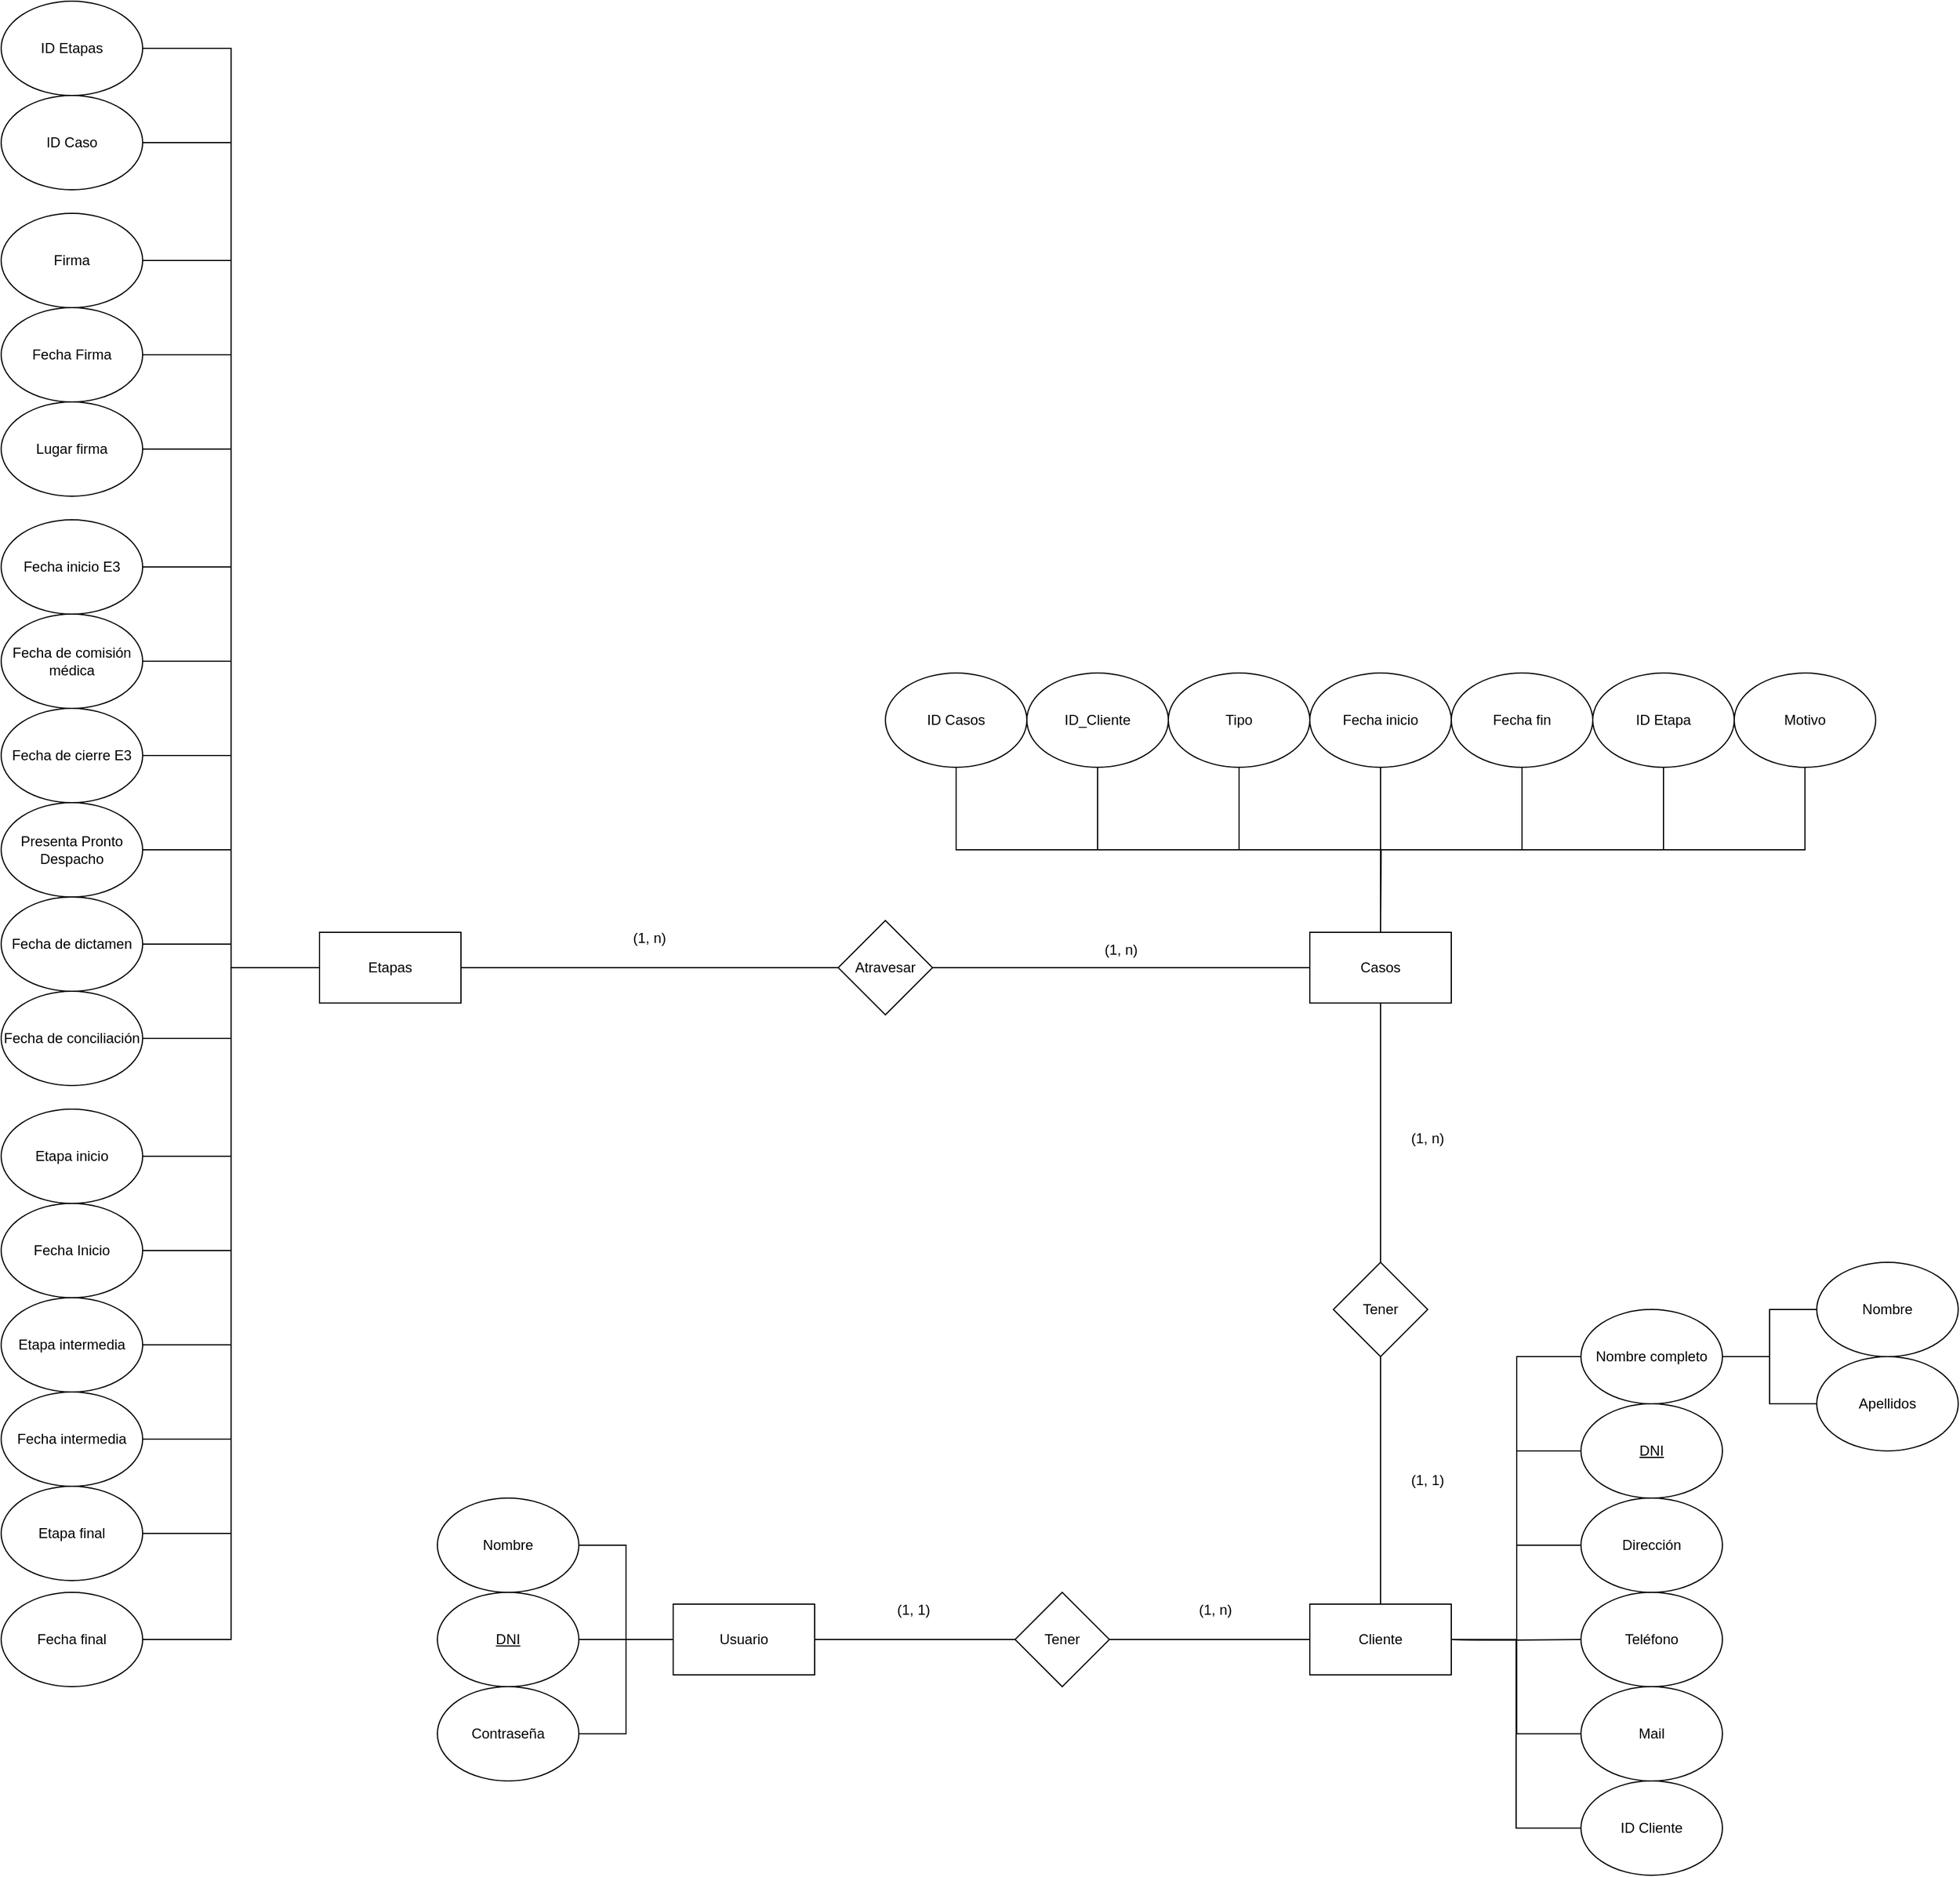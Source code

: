 <mxfile version="18.0.2"><diagram id="WQm3iHNblCTHxXPdA6MW" name="Page-1"><mxGraphModel dx="2422" dy="3478" grid="1" gridSize="10" guides="1" tooltips="1" connect="1" arrows="1" fold="1" page="1" pageScale="1" pageWidth="827" pageHeight="1169" math="0" shadow="0"><root><mxCell id="0"/><mxCell id="1" parent="0"/><mxCell id="YgEDOjBLeoyRc4PZfaWA-1" value="Usuario" style="rounded=0;whiteSpace=wrap;html=1;" parent="1" vertex="1"><mxGeometry x="240" y="150" width="120" height="60" as="geometry"/></mxCell><mxCell id="YgEDOjBLeoyRc4PZfaWA-10" style="edgeStyle=orthogonalEdgeStyle;rounded=0;orthogonalLoop=1;jettySize=auto;html=1;exitX=1;exitY=0.5;exitDx=0;exitDy=0;entryX=0;entryY=0.5;entryDx=0;entryDy=0;endArrow=none;endFill=0;" parent="1" source="YgEDOjBLeoyRc4PZfaWA-2" target="YgEDOjBLeoyRc4PZfaWA-1" edge="1"><mxGeometry relative="1" as="geometry"/></mxCell><mxCell id="YgEDOjBLeoyRc4PZfaWA-2" value="Contraseña" style="ellipse;whiteSpace=wrap;html=1;" parent="1" vertex="1"><mxGeometry x="40" y="220" width="120" height="80" as="geometry"/></mxCell><mxCell id="YgEDOjBLeoyRc4PZfaWA-8" style="edgeStyle=orthogonalEdgeStyle;rounded=0;orthogonalLoop=1;jettySize=auto;html=1;exitX=1;exitY=0.5;exitDx=0;exitDy=0;entryX=0;entryY=0.5;entryDx=0;entryDy=0;endArrow=none;endFill=0;" parent="1" source="YgEDOjBLeoyRc4PZfaWA-3" target="YgEDOjBLeoyRc4PZfaWA-1" edge="1"><mxGeometry relative="1" as="geometry"/></mxCell><mxCell id="YgEDOjBLeoyRc4PZfaWA-3" value="Nombre" style="ellipse;whiteSpace=wrap;html=1;" parent="1" vertex="1"><mxGeometry x="40" y="60" width="120" height="80" as="geometry"/></mxCell><mxCell id="YgEDOjBLeoyRc4PZfaWA-9" style="edgeStyle=orthogonalEdgeStyle;rounded=0;orthogonalLoop=1;jettySize=auto;html=1;exitX=1;exitY=0.5;exitDx=0;exitDy=0;entryX=0;entryY=0.5;entryDx=0;entryDy=0;endArrow=none;endFill=0;" parent="1" source="YgEDOjBLeoyRc4PZfaWA-4" target="YgEDOjBLeoyRc4PZfaWA-1" edge="1"><mxGeometry relative="1" as="geometry"/></mxCell><mxCell id="YgEDOjBLeoyRc4PZfaWA-4" value="DNI" style="ellipse;whiteSpace=wrap;html=1;fontStyle=4" parent="1" vertex="1"><mxGeometry x="40" y="140" width="120" height="80" as="geometry"/></mxCell><mxCell id="YgEDOjBLeoyRc4PZfaWA-33" style="edgeStyle=orthogonalEdgeStyle;rounded=0;orthogonalLoop=1;jettySize=auto;html=1;exitX=1;exitY=0.5;exitDx=0;exitDy=0;entryX=0;entryY=0.5;entryDx=0;entryDy=0;endArrow=none;endFill=0;" parent="1" target="YgEDOjBLeoyRc4PZfaWA-23" edge="1"><mxGeometry relative="1" as="geometry"><mxPoint x="900" y="180" as="sourcePoint"/></mxGeometry></mxCell><mxCell id="YgEDOjBLeoyRc4PZfaWA-34" style="edgeStyle=orthogonalEdgeStyle;rounded=0;orthogonalLoop=1;jettySize=auto;html=1;exitX=1;exitY=0.5;exitDx=0;exitDy=0;entryX=0;entryY=0.5;entryDx=0;entryDy=0;endArrow=none;endFill=0;" parent="1" target="YgEDOjBLeoyRc4PZfaWA-14" edge="1"><mxGeometry relative="1" as="geometry"><mxPoint x="900" y="180" as="sourcePoint"/></mxGeometry></mxCell><mxCell id="YgEDOjBLeoyRc4PZfaWA-35" style="edgeStyle=orthogonalEdgeStyle;rounded=0;orthogonalLoop=1;jettySize=auto;html=1;exitX=1;exitY=0.5;exitDx=0;exitDy=0;entryX=0;entryY=0.5;entryDx=0;entryDy=0;endArrow=none;endFill=0;" parent="1" target="YgEDOjBLeoyRc4PZfaWA-16" edge="1"><mxGeometry relative="1" as="geometry"><mxPoint x="900" y="180" as="sourcePoint"/></mxGeometry></mxCell><mxCell id="YgEDOjBLeoyRc4PZfaWA-36" style="edgeStyle=orthogonalEdgeStyle;rounded=0;orthogonalLoop=1;jettySize=auto;html=1;exitX=1;exitY=0.5;exitDx=0;exitDy=0;entryX=0;entryY=0.5;entryDx=0;entryDy=0;endArrow=none;endFill=0;" parent="1" target="YgEDOjBLeoyRc4PZfaWA-15" edge="1"><mxGeometry relative="1" as="geometry"><mxPoint x="900" y="180" as="sourcePoint"/></mxGeometry></mxCell><mxCell id="YgEDOjBLeoyRc4PZfaWA-37" style="edgeStyle=orthogonalEdgeStyle;rounded=0;orthogonalLoop=1;jettySize=auto;html=1;exitX=1;exitY=0.5;exitDx=0;exitDy=0;entryX=0;entryY=0.5;entryDx=0;entryDy=0;endArrow=none;endFill=0;" parent="1" target="YgEDOjBLeoyRc4PZfaWA-24" edge="1"><mxGeometry relative="1" as="geometry"><mxPoint x="900" y="180" as="sourcePoint"/></mxGeometry></mxCell><mxCell id="eM5_wCdURjptAmJLyT1B-3" style="edgeStyle=orthogonalEdgeStyle;rounded=0;orthogonalLoop=1;jettySize=auto;html=1;exitX=0.5;exitY=0;exitDx=0;exitDy=0;entryX=0.5;entryY=1;entryDx=0;entryDy=0;endArrow=none;endFill=0;" edge="1" parent="1" source="YgEDOjBLeoyRc4PZfaWA-13" target="eM5_wCdURjptAmJLyT1B-2"><mxGeometry relative="1" as="geometry"/></mxCell><mxCell id="YgEDOjBLeoyRc4PZfaWA-13" value="Cliente" style="rounded=0;whiteSpace=wrap;html=1;" parent="1" vertex="1"><mxGeometry x="780" y="150" width="120" height="60" as="geometry"/></mxCell><mxCell id="YgEDOjBLeoyRc4PZfaWA-14" value="DNI" style="ellipse;whiteSpace=wrap;html=1;fontStyle=4" parent="1" vertex="1"><mxGeometry x="1010" y="-20" width="120" height="80" as="geometry"/></mxCell><mxCell id="YgEDOjBLeoyRc4PZfaWA-15" value="Teléfono" style="ellipse;whiteSpace=wrap;html=1;" parent="1" vertex="1"><mxGeometry x="1010" y="140" width="120" height="80" as="geometry"/></mxCell><mxCell id="YgEDOjBLeoyRc4PZfaWA-16" value="Dirección" style="ellipse;whiteSpace=wrap;html=1;" parent="1" vertex="1"><mxGeometry x="1010" y="60" width="120" height="80" as="geometry"/></mxCell><mxCell id="YgEDOjBLeoyRc4PZfaWA-25" style="edgeStyle=orthogonalEdgeStyle;rounded=0;orthogonalLoop=1;jettySize=auto;html=1;exitX=0;exitY=0.5;exitDx=0;exitDy=0;entryX=1;entryY=0.5;entryDx=0;entryDy=0;endArrow=none;endFill=0;" parent="1" source="YgEDOjBLeoyRc4PZfaWA-20" target="YgEDOjBLeoyRc4PZfaWA-1" edge="1"><mxGeometry relative="1" as="geometry"/></mxCell><mxCell id="YgEDOjBLeoyRc4PZfaWA-26" style="edgeStyle=orthogonalEdgeStyle;rounded=0;orthogonalLoop=1;jettySize=auto;html=1;exitX=1;exitY=0.5;exitDx=0;exitDy=0;entryX=0;entryY=0.5;entryDx=0;entryDy=0;endArrow=none;endFill=0;" parent="1" source="YgEDOjBLeoyRc4PZfaWA-20" target="YgEDOjBLeoyRc4PZfaWA-13" edge="1"><mxGeometry relative="1" as="geometry"/></mxCell><mxCell id="YgEDOjBLeoyRc4PZfaWA-20" value="Tener" style="rhombus;whiteSpace=wrap;html=1;" parent="1" vertex="1"><mxGeometry x="530" y="140" width="80" height="80" as="geometry"/></mxCell><mxCell id="YgEDOjBLeoyRc4PZfaWA-23" value="Nombre completo" style="ellipse;whiteSpace=wrap;html=1;" parent="1" vertex="1"><mxGeometry x="1010" y="-100" width="120" height="80" as="geometry"/></mxCell><mxCell id="YgEDOjBLeoyRc4PZfaWA-24" value="Mail" style="ellipse;whiteSpace=wrap;html=1;" parent="1" vertex="1"><mxGeometry x="1010" y="220" width="120" height="80" as="geometry"/></mxCell><mxCell id="YgEDOjBLeoyRc4PZfaWA-30" style="edgeStyle=orthogonalEdgeStyle;rounded=0;orthogonalLoop=1;jettySize=auto;html=1;exitX=0;exitY=0.5;exitDx=0;exitDy=0;endArrow=none;endFill=0;" parent="1" source="YgEDOjBLeoyRc4PZfaWA-27" target="YgEDOjBLeoyRc4PZfaWA-23" edge="1"><mxGeometry relative="1" as="geometry"/></mxCell><mxCell id="YgEDOjBLeoyRc4PZfaWA-27" value="Apellidos" style="ellipse;whiteSpace=wrap;html=1;" parent="1" vertex="1"><mxGeometry x="1210" y="-60" width="120" height="80" as="geometry"/></mxCell><mxCell id="YgEDOjBLeoyRc4PZfaWA-29" value="" style="edgeStyle=orthogonalEdgeStyle;rounded=0;orthogonalLoop=1;jettySize=auto;html=1;endArrow=none;endFill=0;" parent="1" source="YgEDOjBLeoyRc4PZfaWA-28" target="YgEDOjBLeoyRc4PZfaWA-23" edge="1"><mxGeometry relative="1" as="geometry"/></mxCell><mxCell id="YgEDOjBLeoyRc4PZfaWA-28" value="Nombre" style="ellipse;whiteSpace=wrap;html=1;" parent="1" vertex="1"><mxGeometry x="1210" y="-140" width="120" height="80" as="geometry"/></mxCell><mxCell id="YgEDOjBLeoyRc4PZfaWA-44" value="(1, n)" style="text;html=1;strokeColor=none;fillColor=none;align=center;verticalAlign=middle;whiteSpace=wrap;rounded=0;" parent="1" vertex="1"><mxGeometry x="670" y="140" width="60" height="30" as="geometry"/></mxCell><mxCell id="YgEDOjBLeoyRc4PZfaWA-45" value="(1, 1)" style="text;html=1;strokeColor=none;fillColor=none;align=center;verticalAlign=middle;whiteSpace=wrap;rounded=0;" parent="1" vertex="1"><mxGeometry x="413.5" y="140" width="60" height="30" as="geometry"/></mxCell><mxCell id="YgEDOjBLeoyRc4PZfaWA-76" style="edgeStyle=orthogonalEdgeStyle;rounded=0;orthogonalLoop=1;jettySize=auto;html=1;exitX=0;exitY=0.5;exitDx=0;exitDy=0;entryX=1;entryY=0.5;entryDx=0;entryDy=0;endArrow=none;endFill=0;" parent="1" source="YgEDOjBLeoyRc4PZfaWA-75" target="YgEDOjBLeoyRc4PZfaWA-13" edge="1"><mxGeometry relative="1" as="geometry"/></mxCell><mxCell id="YgEDOjBLeoyRc4PZfaWA-75" value="ID Cliente" style="ellipse;whiteSpace=wrap;html=1;" parent="1" vertex="1"><mxGeometry x="1010" y="300" width="120" height="80" as="geometry"/></mxCell><mxCell id="eM5_wCdURjptAmJLyT1B-4" style="edgeStyle=orthogonalEdgeStyle;rounded=0;orthogonalLoop=1;jettySize=auto;html=1;exitX=0.5;exitY=1;exitDx=0;exitDy=0;entryX=0.5;entryY=0;entryDx=0;entryDy=0;endArrow=none;endFill=0;" edge="1" parent="1" source="eM5_wCdURjptAmJLyT1B-1" target="eM5_wCdURjptAmJLyT1B-2"><mxGeometry relative="1" as="geometry"/></mxCell><mxCell id="eM5_wCdURjptAmJLyT1B-18" style="edgeStyle=orthogonalEdgeStyle;rounded=0;orthogonalLoop=1;jettySize=auto;html=1;exitX=0;exitY=0.5;exitDx=0;exitDy=0;entryX=1;entryY=0.5;entryDx=0;entryDy=0;endArrow=none;endFill=0;" edge="1" parent="1" source="eM5_wCdURjptAmJLyT1B-1" target="eM5_wCdURjptAmJLyT1B-16"><mxGeometry relative="1" as="geometry"/></mxCell><mxCell id="eM5_wCdURjptAmJLyT1B-19" style="edgeStyle=orthogonalEdgeStyle;rounded=0;orthogonalLoop=1;jettySize=auto;html=1;exitX=0.5;exitY=0;exitDx=0;exitDy=0;entryX=0.5;entryY=1;entryDx=0;entryDy=0;endArrow=none;endFill=0;" edge="1" parent="1" source="eM5_wCdURjptAmJLyT1B-1" target="eM5_wCdURjptAmJLyT1B-6"><mxGeometry relative="1" as="geometry"/></mxCell><mxCell id="eM5_wCdURjptAmJLyT1B-1" value="Casos" style="rounded=0;whiteSpace=wrap;html=1;" vertex="1" parent="1"><mxGeometry x="780" y="-420" width="120" height="60" as="geometry"/></mxCell><mxCell id="eM5_wCdURjptAmJLyT1B-2" value="Tener" style="rhombus;whiteSpace=wrap;html=1;" vertex="1" parent="1"><mxGeometry x="800" y="-140" width="80" height="80" as="geometry"/></mxCell><mxCell id="eM5_wCdURjptAmJLyT1B-21" style="edgeStyle=orthogonalEdgeStyle;rounded=0;orthogonalLoop=1;jettySize=auto;html=1;exitX=0.5;exitY=1;exitDx=0;exitDy=0;endArrow=none;endFill=0;" edge="1" parent="1" source="eM5_wCdURjptAmJLyT1B-5"><mxGeometry relative="1" as="geometry"><mxPoint x="840" y="-420" as="targetPoint"/></mxGeometry></mxCell><mxCell id="eM5_wCdURjptAmJLyT1B-5" value="Fecha inicio" style="ellipse;whiteSpace=wrap;html=1;" vertex="1" parent="1"><mxGeometry x="780" y="-640" width="120" height="80" as="geometry"/></mxCell><mxCell id="eM5_wCdURjptAmJLyT1B-6" value="ID_Cliente" style="ellipse;whiteSpace=wrap;html=1;" vertex="1" parent="1"><mxGeometry x="540" y="-640" width="120" height="80" as="geometry"/></mxCell><mxCell id="eM5_wCdURjptAmJLyT1B-20" style="edgeStyle=orthogonalEdgeStyle;rounded=0;orthogonalLoop=1;jettySize=auto;html=1;exitX=0.5;exitY=1;exitDx=0;exitDy=0;entryX=0.5;entryY=0;entryDx=0;entryDy=0;endArrow=none;endFill=0;" edge="1" parent="1" source="eM5_wCdURjptAmJLyT1B-7" target="eM5_wCdURjptAmJLyT1B-1"><mxGeometry relative="1" as="geometry"/></mxCell><mxCell id="eM5_wCdURjptAmJLyT1B-7" value="Tipo" style="ellipse;whiteSpace=wrap;html=1;" vertex="1" parent="1"><mxGeometry x="660" y="-640" width="120" height="80" as="geometry"/></mxCell><mxCell id="eM5_wCdURjptAmJLyT1B-23" style="edgeStyle=orthogonalEdgeStyle;rounded=0;orthogonalLoop=1;jettySize=auto;html=1;exitX=0.5;exitY=1;exitDx=0;exitDy=0;entryX=0.5;entryY=0;entryDx=0;entryDy=0;endArrow=none;endFill=0;" edge="1" parent="1" source="eM5_wCdURjptAmJLyT1B-8" target="eM5_wCdURjptAmJLyT1B-1"><mxGeometry relative="1" as="geometry"/></mxCell><mxCell id="eM5_wCdURjptAmJLyT1B-8" value="ID Etapa" style="ellipse;whiteSpace=wrap;html=1;" vertex="1" parent="1"><mxGeometry x="1020" y="-640" width="120" height="80" as="geometry"/></mxCell><mxCell id="eM5_wCdURjptAmJLyT1B-22" style="edgeStyle=orthogonalEdgeStyle;rounded=0;orthogonalLoop=1;jettySize=auto;html=1;exitX=0.5;exitY=1;exitDx=0;exitDy=0;entryX=0.5;entryY=0;entryDx=0;entryDy=0;endArrow=none;endFill=0;" edge="1" parent="1" source="eM5_wCdURjptAmJLyT1B-10" target="eM5_wCdURjptAmJLyT1B-1"><mxGeometry relative="1" as="geometry"/></mxCell><mxCell id="eM5_wCdURjptAmJLyT1B-10" value="Fecha fin" style="ellipse;whiteSpace=wrap;html=1;" vertex="1" parent="1"><mxGeometry x="900" y="-640" width="120" height="80" as="geometry"/></mxCell><mxCell id="eM5_wCdURjptAmJLyT1B-17" style="edgeStyle=orthogonalEdgeStyle;rounded=0;orthogonalLoop=1;jettySize=auto;html=1;exitX=1;exitY=0.5;exitDx=0;exitDy=0;entryX=0;entryY=0.5;entryDx=0;entryDy=0;endArrow=none;endFill=0;" edge="1" parent="1" source="eM5_wCdURjptAmJLyT1B-11" target="eM5_wCdURjptAmJLyT1B-16"><mxGeometry relative="1" as="geometry"/></mxCell><mxCell id="eM5_wCdURjptAmJLyT1B-11" value="Etapas" style="rounded=0;whiteSpace=wrap;html=1;" vertex="1" parent="1"><mxGeometry x="-60" y="-420" width="120" height="60" as="geometry"/></mxCell><mxCell id="eM5_wCdURjptAmJLyT1B-39" style="edgeStyle=orthogonalEdgeStyle;rounded=0;orthogonalLoop=1;jettySize=auto;html=1;exitX=1;exitY=0.5;exitDx=0;exitDy=0;entryX=0;entryY=0.5;entryDx=0;entryDy=0;endArrow=none;endFill=0;" edge="1" parent="1" source="eM5_wCdURjptAmJLyT1B-12" target="eM5_wCdURjptAmJLyT1B-11"><mxGeometry relative="1" as="geometry"/></mxCell><mxCell id="eM5_wCdURjptAmJLyT1B-12" value="Fecha de comisión médica" style="ellipse;whiteSpace=wrap;html=1;" vertex="1" parent="1"><mxGeometry x="-330" y="-690" width="120" height="80" as="geometry"/></mxCell><mxCell id="eM5_wCdURjptAmJLyT1B-37" style="edgeStyle=orthogonalEdgeStyle;rounded=0;orthogonalLoop=1;jettySize=auto;html=1;exitX=1;exitY=0.5;exitDx=0;exitDy=0;entryX=0;entryY=0.5;entryDx=0;entryDy=0;endArrow=none;endFill=0;" edge="1" parent="1" source="eM5_wCdURjptAmJLyT1B-13" target="eM5_wCdURjptAmJLyT1B-11"><mxGeometry relative="1" as="geometry"/></mxCell><mxCell id="eM5_wCdURjptAmJLyT1B-13" value="Lugar firma" style="ellipse;whiteSpace=wrap;html=1;" vertex="1" parent="1"><mxGeometry x="-330" y="-870" width="120" height="80" as="geometry"/></mxCell><mxCell id="eM5_wCdURjptAmJLyT1B-35" style="edgeStyle=orthogonalEdgeStyle;rounded=0;orthogonalLoop=1;jettySize=auto;html=1;exitX=1;exitY=0.5;exitDx=0;exitDy=0;entryX=0;entryY=0.5;entryDx=0;entryDy=0;endArrow=none;endFill=0;" edge="1" parent="1" source="eM5_wCdURjptAmJLyT1B-14" target="eM5_wCdURjptAmJLyT1B-11"><mxGeometry relative="1" as="geometry"/></mxCell><mxCell id="eM5_wCdURjptAmJLyT1B-14" value="Firma" style="ellipse;whiteSpace=wrap;html=1;" vertex="1" parent="1"><mxGeometry x="-330" y="-1030" width="120" height="80" as="geometry"/></mxCell><mxCell id="eM5_wCdURjptAmJLyT1B-36" style="edgeStyle=orthogonalEdgeStyle;rounded=0;orthogonalLoop=1;jettySize=auto;html=1;exitX=1;exitY=0.5;exitDx=0;exitDy=0;entryX=0;entryY=0.5;entryDx=0;entryDy=0;endArrow=none;endFill=0;" edge="1" parent="1" source="eM5_wCdURjptAmJLyT1B-15" target="eM5_wCdURjptAmJLyT1B-11"><mxGeometry relative="1" as="geometry"/></mxCell><mxCell id="eM5_wCdURjptAmJLyT1B-15" value="Fecha Firma" style="ellipse;whiteSpace=wrap;html=1;" vertex="1" parent="1"><mxGeometry x="-330" y="-950" width="120" height="80" as="geometry"/></mxCell><mxCell id="eM5_wCdURjptAmJLyT1B-16" value="Atravesar" style="rhombus;whiteSpace=wrap;html=1;" vertex="1" parent="1"><mxGeometry x="380" y="-430" width="80" height="80" as="geometry"/></mxCell><mxCell id="eM5_wCdURjptAmJLyT1B-42" style="edgeStyle=orthogonalEdgeStyle;rounded=0;orthogonalLoop=1;jettySize=auto;html=1;exitX=1;exitY=0.5;exitDx=0;exitDy=0;entryX=0;entryY=0.5;entryDx=0;entryDy=0;endArrow=none;endFill=0;" edge="1" parent="1" source="eM5_wCdURjptAmJLyT1B-24" target="eM5_wCdURjptAmJLyT1B-11"><mxGeometry relative="1" as="geometry"/></mxCell><mxCell id="eM5_wCdURjptAmJLyT1B-24" value="Fecha de dictamen" style="ellipse;whiteSpace=wrap;html=1;" vertex="1" parent="1"><mxGeometry x="-330" y="-450" width="120" height="80" as="geometry"/></mxCell><mxCell id="eM5_wCdURjptAmJLyT1B-41" style="edgeStyle=orthogonalEdgeStyle;rounded=0;orthogonalLoop=1;jettySize=auto;html=1;exitX=1;exitY=0.5;exitDx=0;exitDy=0;entryX=0;entryY=0.5;entryDx=0;entryDy=0;endArrow=none;endFill=0;" edge="1" parent="1" source="eM5_wCdURjptAmJLyT1B-25" target="eM5_wCdURjptAmJLyT1B-11"><mxGeometry relative="1" as="geometry"/></mxCell><mxCell id="eM5_wCdURjptAmJLyT1B-25" value="Presenta Pronto Despacho" style="ellipse;whiteSpace=wrap;html=1;" vertex="1" parent="1"><mxGeometry x="-330" y="-530" width="120" height="80" as="geometry"/></mxCell><mxCell id="eM5_wCdURjptAmJLyT1B-40" style="edgeStyle=orthogonalEdgeStyle;rounded=0;orthogonalLoop=1;jettySize=auto;html=1;exitX=1;exitY=0.5;exitDx=0;exitDy=0;entryX=0;entryY=0.5;entryDx=0;entryDy=0;endArrow=none;endFill=0;" edge="1" parent="1" source="eM5_wCdURjptAmJLyT1B-26" target="eM5_wCdURjptAmJLyT1B-11"><mxGeometry relative="1" as="geometry"/></mxCell><mxCell id="eM5_wCdURjptAmJLyT1B-26" value="Fecha de cierre E3" style="ellipse;whiteSpace=wrap;html=1;" vertex="1" parent="1"><mxGeometry x="-330" y="-610" width="120" height="80" as="geometry"/></mxCell><mxCell id="eM5_wCdURjptAmJLyT1B-38" style="edgeStyle=orthogonalEdgeStyle;rounded=0;orthogonalLoop=1;jettySize=auto;html=1;exitX=1;exitY=0.5;exitDx=0;exitDy=0;entryX=0;entryY=0.5;entryDx=0;entryDy=0;endArrow=none;endFill=0;" edge="1" parent="1" source="eM5_wCdURjptAmJLyT1B-27" target="eM5_wCdURjptAmJLyT1B-11"><mxGeometry relative="1" as="geometry"/></mxCell><mxCell id="eM5_wCdURjptAmJLyT1B-27" value="Fecha inicio E3&lt;span style=&quot;white-space: pre;&quot;&gt;&lt;/span&gt;" style="ellipse;whiteSpace=wrap;html=1;" vertex="1" parent="1"><mxGeometry x="-330" y="-770" width="120" height="80" as="geometry"/></mxCell><mxCell id="eM5_wCdURjptAmJLyT1B-43" style="edgeStyle=orthogonalEdgeStyle;rounded=0;orthogonalLoop=1;jettySize=auto;html=1;exitX=1;exitY=0.5;exitDx=0;exitDy=0;entryX=0;entryY=0.5;entryDx=0;entryDy=0;endArrow=none;endFill=0;" edge="1" parent="1" source="eM5_wCdURjptAmJLyT1B-28" target="eM5_wCdURjptAmJLyT1B-11"><mxGeometry relative="1" as="geometry"/></mxCell><mxCell id="eM5_wCdURjptAmJLyT1B-28" value="Fecha de conciliación" style="ellipse;whiteSpace=wrap;html=1;" vertex="1" parent="1"><mxGeometry x="-330" y="-370" width="120" height="80" as="geometry"/></mxCell><mxCell id="eM5_wCdURjptAmJLyT1B-49" style="edgeStyle=orthogonalEdgeStyle;rounded=0;orthogonalLoop=1;jettySize=auto;html=1;exitX=1;exitY=0.5;exitDx=0;exitDy=0;entryX=0;entryY=0.5;entryDx=0;entryDy=0;endArrow=none;endFill=0;" edge="1" parent="1" source="eM5_wCdURjptAmJLyT1B-29" target="eM5_wCdURjptAmJLyT1B-11"><mxGeometry relative="1" as="geometry"/></mxCell><mxCell id="eM5_wCdURjptAmJLyT1B-29" value="Fecha final" style="ellipse;whiteSpace=wrap;html=1;" vertex="1" parent="1"><mxGeometry x="-330" y="140" width="120" height="80" as="geometry"/></mxCell><mxCell id="eM5_wCdURjptAmJLyT1B-48" style="edgeStyle=orthogonalEdgeStyle;rounded=0;orthogonalLoop=1;jettySize=auto;html=1;exitX=1;exitY=0.5;exitDx=0;exitDy=0;entryX=0;entryY=0.5;entryDx=0;entryDy=0;endArrow=none;endFill=0;" edge="1" parent="1" source="eM5_wCdURjptAmJLyT1B-30" target="eM5_wCdURjptAmJLyT1B-11"><mxGeometry relative="1" as="geometry"/></mxCell><mxCell id="eM5_wCdURjptAmJLyT1B-30" value="Etapa final" style="ellipse;whiteSpace=wrap;html=1;" vertex="1" parent="1"><mxGeometry x="-330" y="50" width="120" height="80" as="geometry"/></mxCell><mxCell id="eM5_wCdURjptAmJLyT1B-44" style="edgeStyle=orthogonalEdgeStyle;rounded=0;orthogonalLoop=1;jettySize=auto;html=1;exitX=1;exitY=0.5;exitDx=0;exitDy=0;entryX=0;entryY=0.5;entryDx=0;entryDy=0;endArrow=none;endFill=0;" edge="1" parent="1" source="eM5_wCdURjptAmJLyT1B-31" target="eM5_wCdURjptAmJLyT1B-11"><mxGeometry relative="1" as="geometry"/></mxCell><mxCell id="eM5_wCdURjptAmJLyT1B-31" value="Etapa inicio" style="ellipse;whiteSpace=wrap;html=1;" vertex="1" parent="1"><mxGeometry x="-330" y="-270" width="120" height="80" as="geometry"/></mxCell><mxCell id="eM5_wCdURjptAmJLyT1B-47" style="edgeStyle=orthogonalEdgeStyle;rounded=0;orthogonalLoop=1;jettySize=auto;html=1;exitX=1;exitY=0.5;exitDx=0;exitDy=0;entryX=0;entryY=0.5;entryDx=0;entryDy=0;endArrow=none;endFill=0;" edge="1" parent="1" source="eM5_wCdURjptAmJLyT1B-32" target="eM5_wCdURjptAmJLyT1B-11"><mxGeometry relative="1" as="geometry"/></mxCell><mxCell id="eM5_wCdURjptAmJLyT1B-32" value="Fecha intermedia" style="ellipse;whiteSpace=wrap;html=1;" vertex="1" parent="1"><mxGeometry x="-330" y="-30" width="120" height="80" as="geometry"/></mxCell><mxCell id="eM5_wCdURjptAmJLyT1B-46" style="edgeStyle=orthogonalEdgeStyle;rounded=0;orthogonalLoop=1;jettySize=auto;html=1;exitX=1;exitY=0.5;exitDx=0;exitDy=0;entryX=0;entryY=0.5;entryDx=0;entryDy=0;endArrow=none;endFill=0;" edge="1" parent="1" source="eM5_wCdURjptAmJLyT1B-33" target="eM5_wCdURjptAmJLyT1B-11"><mxGeometry relative="1" as="geometry"/></mxCell><mxCell id="eM5_wCdURjptAmJLyT1B-33" value="Etapa intermedia" style="ellipse;whiteSpace=wrap;html=1;" vertex="1" parent="1"><mxGeometry x="-330" y="-110" width="120" height="80" as="geometry"/></mxCell><mxCell id="eM5_wCdURjptAmJLyT1B-45" style="edgeStyle=orthogonalEdgeStyle;rounded=0;orthogonalLoop=1;jettySize=auto;html=1;exitX=1;exitY=0.5;exitDx=0;exitDy=0;entryX=0;entryY=0.5;entryDx=0;entryDy=0;endArrow=none;endFill=0;" edge="1" parent="1" source="eM5_wCdURjptAmJLyT1B-34" target="eM5_wCdURjptAmJLyT1B-11"><mxGeometry relative="1" as="geometry"/></mxCell><mxCell id="eM5_wCdURjptAmJLyT1B-34" value="Fecha Inicio" style="ellipse;whiteSpace=wrap;html=1;" vertex="1" parent="1"><mxGeometry x="-330" y="-190" width="120" height="80" as="geometry"/></mxCell><mxCell id="eM5_wCdURjptAmJLyT1B-50" value="(1, n)" style="text;html=1;strokeColor=none;fillColor=none;align=center;verticalAlign=middle;whiteSpace=wrap;rounded=0;" vertex="1" parent="1"><mxGeometry x="190" y="-430" width="60" height="30" as="geometry"/></mxCell><mxCell id="eM5_wCdURjptAmJLyT1B-51" value="(1, n)" style="text;html=1;strokeColor=none;fillColor=none;align=center;verticalAlign=middle;whiteSpace=wrap;rounded=0;" vertex="1" parent="1"><mxGeometry x="590" y="-420" width="60" height="30" as="geometry"/></mxCell><mxCell id="eM5_wCdURjptAmJLyT1B-52" value="(1, n)" style="text;html=1;strokeColor=none;fillColor=none;align=center;verticalAlign=middle;whiteSpace=wrap;rounded=0;" vertex="1" parent="1"><mxGeometry x="850" y="-260" width="60" height="30" as="geometry"/></mxCell><mxCell id="eM5_wCdURjptAmJLyT1B-53" value="(1, 1)" style="text;html=1;strokeColor=none;fillColor=none;align=center;verticalAlign=middle;whiteSpace=wrap;rounded=0;" vertex="1" parent="1"><mxGeometry x="850" y="30" width="60" height="30" as="geometry"/></mxCell><mxCell id="eM5_wCdURjptAmJLyT1B-56" style="edgeStyle=orthogonalEdgeStyle;rounded=0;orthogonalLoop=1;jettySize=auto;html=1;exitX=0.5;exitY=1;exitDx=0;exitDy=0;entryX=0.5;entryY=0;entryDx=0;entryDy=0;endArrow=none;endFill=0;" edge="1" parent="1" source="eM5_wCdURjptAmJLyT1B-55" target="eM5_wCdURjptAmJLyT1B-1"><mxGeometry relative="1" as="geometry"/></mxCell><mxCell id="eM5_wCdURjptAmJLyT1B-55" value="Motivo" style="ellipse;whiteSpace=wrap;html=1;" vertex="1" parent="1"><mxGeometry x="1140" y="-640" width="120" height="80" as="geometry"/></mxCell><mxCell id="eM5_wCdURjptAmJLyT1B-59" style="edgeStyle=orthogonalEdgeStyle;rounded=0;orthogonalLoop=1;jettySize=auto;html=1;exitX=1;exitY=0.5;exitDx=0;exitDy=0;entryX=0;entryY=0.5;entryDx=0;entryDy=0;endArrow=none;endFill=0;" edge="1" parent="1" source="eM5_wCdURjptAmJLyT1B-58" target="eM5_wCdURjptAmJLyT1B-11"><mxGeometry relative="1" as="geometry"/></mxCell><mxCell id="eM5_wCdURjptAmJLyT1B-58" value="ID Caso" style="ellipse;whiteSpace=wrap;html=1;" vertex="1" parent="1"><mxGeometry x="-330" y="-1130" width="120" height="80" as="geometry"/></mxCell><mxCell id="eM5_wCdURjptAmJLyT1B-61" style="edgeStyle=orthogonalEdgeStyle;rounded=0;orthogonalLoop=1;jettySize=auto;html=1;exitX=0.5;exitY=1;exitDx=0;exitDy=0;endArrow=none;endFill=0;" edge="1" parent="1" source="eM5_wCdURjptAmJLyT1B-60"><mxGeometry relative="1" as="geometry"><mxPoint x="840" y="-420.0" as="targetPoint"/></mxGeometry></mxCell><mxCell id="eM5_wCdURjptAmJLyT1B-60" value="ID Casos" style="ellipse;whiteSpace=wrap;html=1;" vertex="1" parent="1"><mxGeometry x="420" y="-640" width="120" height="80" as="geometry"/></mxCell><mxCell id="eM5_wCdURjptAmJLyT1B-63" style="edgeStyle=orthogonalEdgeStyle;rounded=0;orthogonalLoop=1;jettySize=auto;html=1;exitX=1;exitY=0.5;exitDx=0;exitDy=0;entryX=0;entryY=0.5;entryDx=0;entryDy=0;endArrow=none;endFill=0;" edge="1" parent="1" source="eM5_wCdURjptAmJLyT1B-62" target="eM5_wCdURjptAmJLyT1B-11"><mxGeometry relative="1" as="geometry"/></mxCell><mxCell id="eM5_wCdURjptAmJLyT1B-62" value="ID Etapas" style="ellipse;whiteSpace=wrap;html=1;" vertex="1" parent="1"><mxGeometry x="-330" y="-1210" width="120" height="80" as="geometry"/></mxCell></root></mxGraphModel></diagram></mxfile>